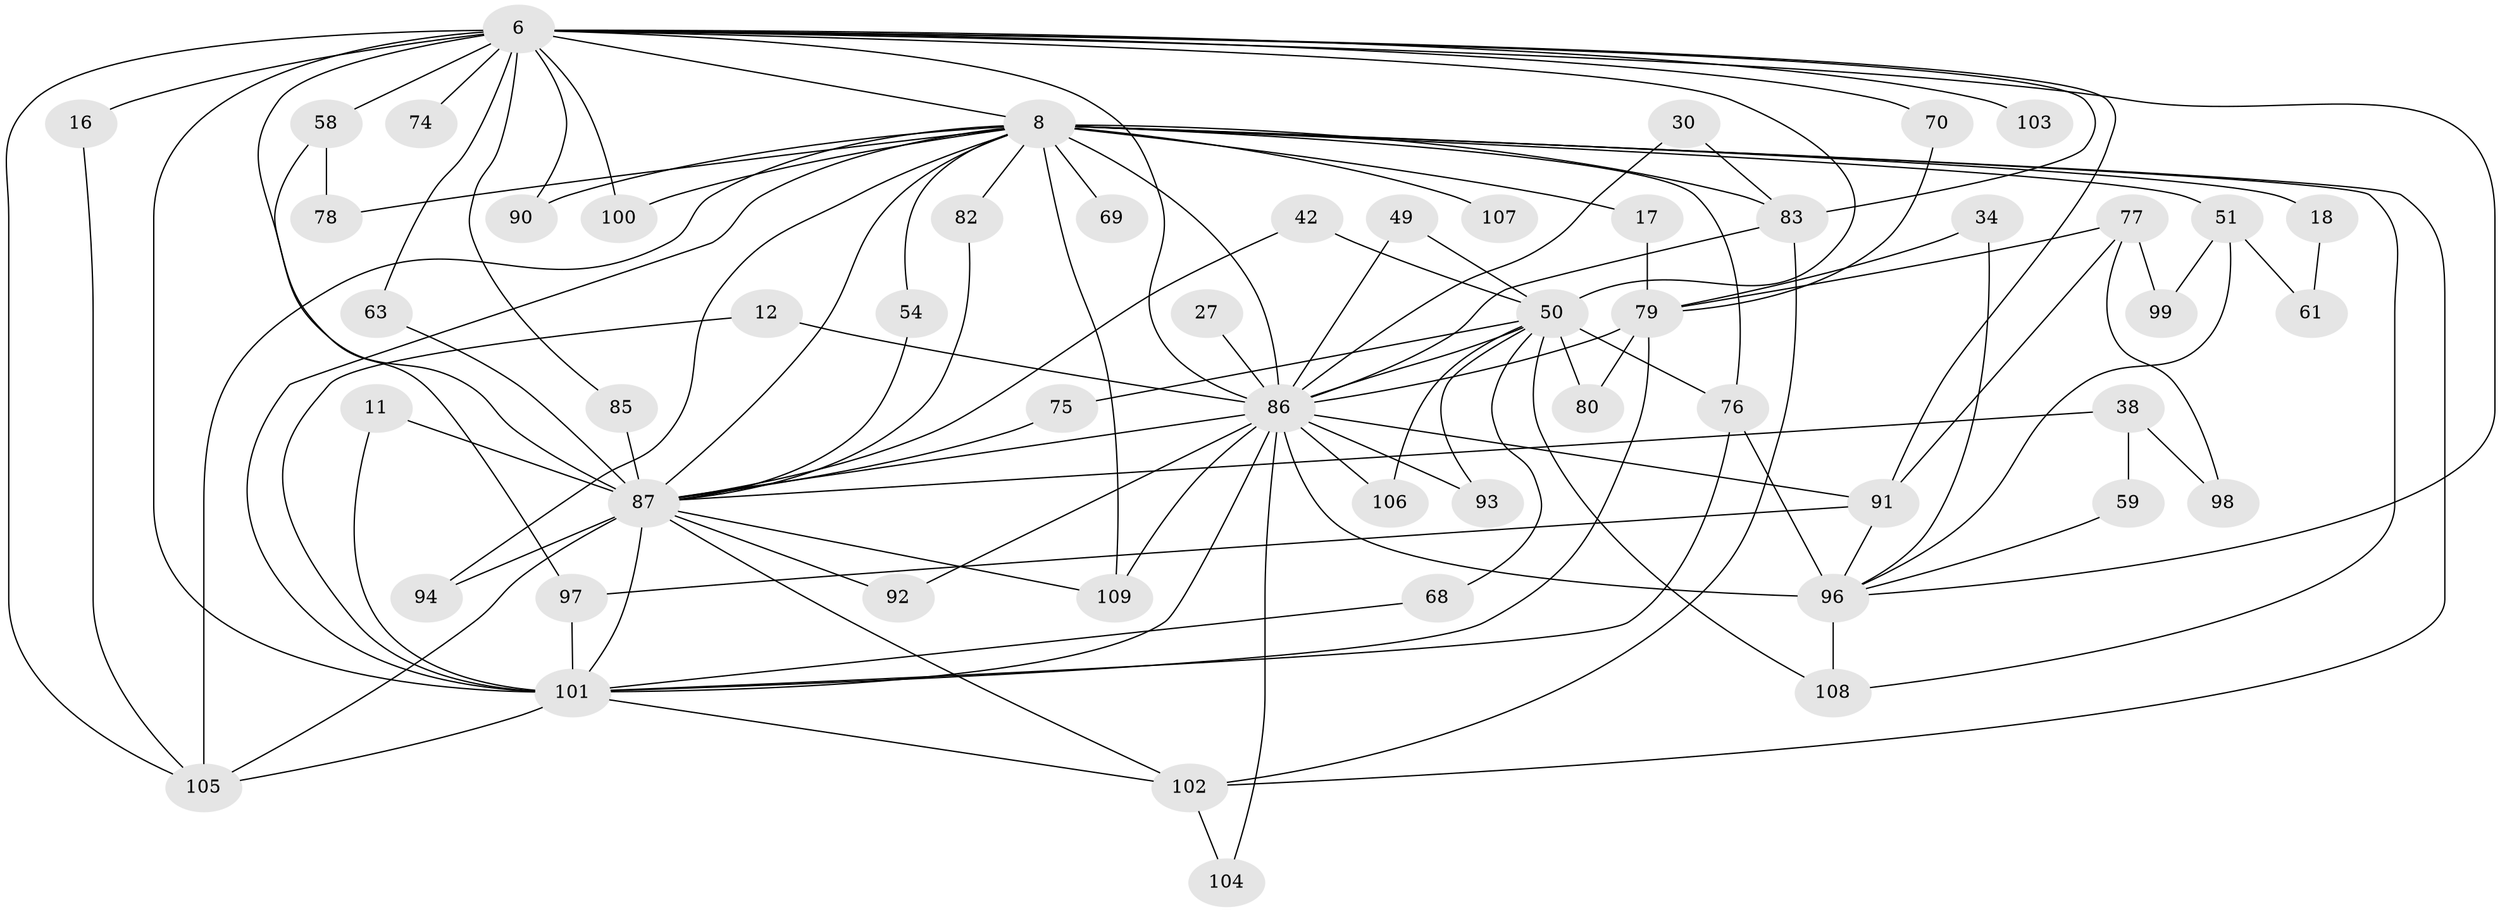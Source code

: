 // original degree distribution, {13: 0.009174311926605505, 16: 0.009174311926605505, 17: 0.027522935779816515, 30: 0.01834862385321101, 21: 0.009174311926605505, 24: 0.009174311926605505, 15: 0.009174311926605505, 2: 0.47706422018348627, 9: 0.01834862385321101, 6: 0.027522935779816515, 3: 0.24770642201834864, 4: 0.09174311926605505, 5: 0.045871559633027525}
// Generated by graph-tools (version 1.1) at 2025/45/03/09/25 04:45:33]
// undirected, 54 vertices, 111 edges
graph export_dot {
graph [start="1"]
  node [color=gray90,style=filled];
  6 [super="+3+2"];
  8 [super="+4"];
  11;
  12;
  16;
  17;
  18;
  27;
  30;
  34;
  38;
  42;
  49;
  50 [super="+20+46"];
  51 [super="+26"];
  54;
  58;
  59;
  61;
  63;
  68;
  69;
  70;
  74;
  75;
  76 [super="+55"];
  77;
  78;
  79 [super="+31"];
  80;
  82 [super="+39"];
  83 [super="+73+72"];
  85 [super="+81"];
  86 [super="+23+5+41+84"];
  87 [super="+24+56+64+67+62"];
  90;
  91 [super="+71"];
  92;
  93;
  94;
  96 [super="+33+35"];
  97 [super="+88"];
  98;
  99;
  100;
  101 [super="+66+10"];
  102 [super="+53"];
  103;
  104;
  105 [super="+44+48"];
  106;
  107;
  108 [super="+95"];
  109 [super="+89+60"];
  6 -- 8 [weight=6];
  6 -- 16 [weight=2];
  6 -- 58 [weight=2];
  6 -- 63;
  6 -- 74 [weight=2];
  6 -- 90;
  6 -- 103 [weight=2];
  6 -- 100;
  6 -- 50 [weight=5];
  6 -- 85;
  6 -- 70;
  6 -- 86 [weight=4];
  6 -- 96;
  6 -- 105;
  6 -- 101 [weight=6];
  6 -- 83;
  6 -- 87 [weight=10];
  6 -- 91;
  8 -- 18 [weight=2];
  8 -- 69 [weight=2];
  8 -- 76 [weight=3];
  8 -- 82 [weight=2];
  8 -- 83 [weight=4];
  8 -- 100;
  8 -- 107 [weight=2];
  8 -- 78;
  8 -- 17;
  8 -- 86 [weight=6];
  8 -- 90;
  8 -- 94;
  8 -- 105;
  8 -- 51 [weight=2];
  8 -- 54;
  8 -- 87 [weight=6];
  8 -- 102;
  8 -- 101 [weight=5];
  8 -- 109 [weight=2];
  8 -- 108;
  11 -- 101;
  11 -- 87;
  12 -- 86;
  12 -- 101;
  16 -- 105;
  17 -- 79;
  18 -- 61;
  27 -- 86;
  30 -- 86;
  30 -- 83;
  34 -- 79;
  34 -- 96;
  38 -- 59;
  38 -- 98;
  38 -- 87 [weight=2];
  42 -- 50;
  42 -- 87;
  49 -- 50;
  49 -- 86;
  50 -- 68;
  50 -- 108;
  50 -- 106;
  50 -- 75;
  50 -- 80;
  50 -- 93;
  50 -- 86;
  50 -- 76;
  51 -- 99;
  51 -- 61;
  51 -- 96;
  54 -- 87;
  58 -- 78;
  58 -- 97;
  59 -- 96;
  63 -- 87;
  68 -- 101;
  70 -- 79;
  75 -- 87;
  76 -- 96;
  76 -- 101;
  77 -- 98;
  77 -- 99;
  77 -- 79;
  77 -- 91;
  79 -- 80;
  79 -- 86 [weight=2];
  79 -- 101;
  82 -- 87;
  83 -- 86;
  83 -- 102;
  85 -- 87 [weight=3];
  86 -- 91;
  86 -- 96 [weight=6];
  86 -- 101 [weight=4];
  86 -- 104;
  86 -- 106;
  86 -- 92;
  86 -- 93;
  86 -- 87 [weight=3];
  86 -- 109 [weight=2];
  87 -- 102;
  87 -- 101 [weight=4];
  87 -- 92;
  87 -- 94;
  87 -- 109;
  87 -- 105;
  91 -- 96;
  91 -- 97;
  96 -- 108;
  97 -- 101;
  101 -- 102;
  101 -- 105;
  102 -- 104;
}
